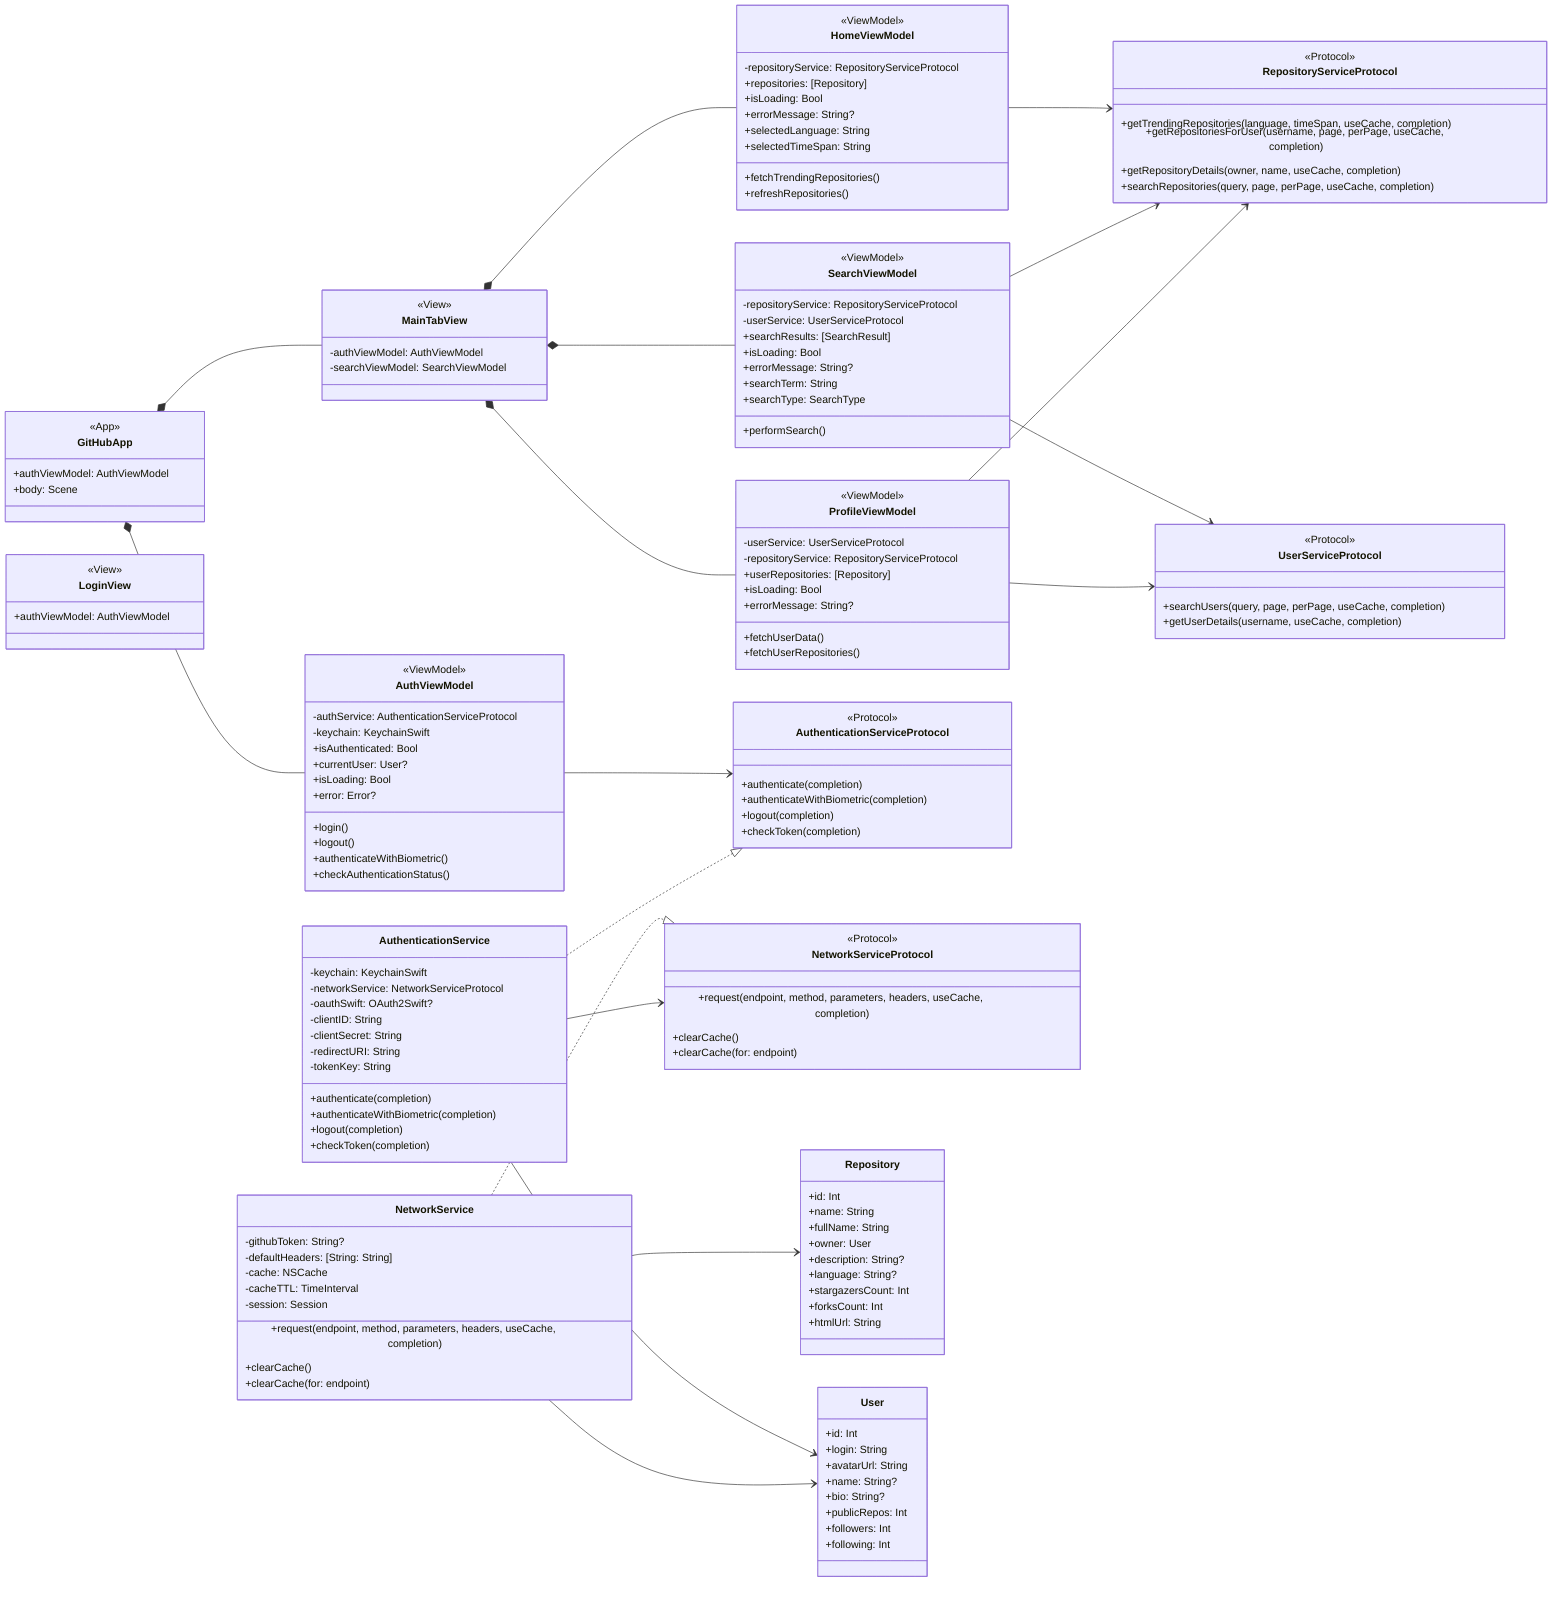 classDiagram
    direction LR

    %% 应用入口
    class GitHubApp {
        <<App>>
        +authViewModel: AuthViewModel
        +body: Scene
    }

    %% 视图模型
    class AuthViewModel {
        <<ViewModel>>
        -authService: AuthenticationServiceProtocol
        -keychain: KeychainSwift
        +isAuthenticated: Bool
        +currentUser: User?
        +isLoading: Bool
        +error: Error?
        +login()
        +logout()
        +authenticateWithBiometric()
        +checkAuthenticationStatus()
    }

    class HomeViewModel {
        <<ViewModel>>
        -repositoryService: RepositoryServiceProtocol
        +repositories: [Repository]
        +isLoading: Bool
        +errorMessage: String?
        +selectedLanguage: String
        +selectedTimeSpan: String
        +fetchTrendingRepositories()
        +refreshRepositories()
    }

    class SearchViewModel {
        <<ViewModel>>
        -repositoryService: RepositoryServiceProtocol
        -userService: UserServiceProtocol
        +searchResults: [SearchResult]
        +isLoading: Bool
        +errorMessage: String?
        +searchTerm: String
        +searchType: SearchType
        +performSearch()
    }

    class ProfileViewModel {
        <<ViewModel>>
        -userService: UserServiceProtocol
        -repositoryService: RepositoryServiceProtocol
        +userRepositories: [Repository]
        +isLoading: Bool
        +errorMessage: String?
        +fetchUserData()
        +fetchUserRepositories()
    }

    %% 服务接口
    class AuthenticationServiceProtocol {
        <<Protocol>>
        +authenticate(completion)
        +authenticateWithBiometric(completion)
        +logout(completion)
        +checkToken(completion)
    }

    class NetworkServiceProtocol {
        <<Protocol>>
        +request(endpoint, method, parameters, headers, useCache, completion)
        +clearCache()
        +clearCache(for: endpoint)
    }

    class RepositoryServiceProtocol {
        <<Protocol>>
        +getTrendingRepositories(language, timeSpan, useCache, completion)
        +getRepositoriesForUser(username, page, perPage, useCache, completion)
        +getRepositoryDetails(owner, name, useCache, completion)
        +searchRepositories(query, page, perPage, useCache, completion)
    }

    class UserServiceProtocol {
        <<Protocol>>
        +searchUsers(query, page, perPage, useCache, completion)
        +getUserDetails(username, useCache, completion)
    }

    %% 服务实现
    class AuthenticationService {
        -keychain: KeychainSwift
        -networkService: NetworkServiceProtocol
        -oauthSwift: OAuth2Swift?
        -clientID: String
        -clientSecret: String
        -redirectURI: String
        -tokenKey: String
        +authenticate(completion)
        +authenticateWithBiometric(completion)
        +logout(completion)
        +checkToken(completion)
    }

    class NetworkService {
        -githubToken: String?
        -defaultHeaders: [String: String]
        -cache: NSCache
        -cacheTTL: TimeInterval
        -session: Session
        +request(endpoint, method, parameters, headers, useCache, completion)
        +clearCache()
        +clearCache(for: endpoint)
    }

    %% 数据模型
    class Repository {
        +id: Int
        +name: String
        +fullName: String
        +owner: User
        +description: String?
        +language: String?
        +stargazersCount: Int
        +forksCount: Int
        +htmlUrl: String
    }

    class User {
        +id: Int
        +login: String
        +avatarUrl: String
        +name: String?
        +bio: String?
        +publicRepos: Int
        +followers: Int
        +following: Int
    }

    %% 视图
    class MainTabView {
        <<View>>
        -authViewModel: AuthViewModel
        -searchViewModel: SearchViewModel
    }

    class LoginView {
        <<View>>
        +authViewModel: AuthViewModel
    }

    %% 关系
    GitHubApp *-- AuthViewModel
    GitHubApp *-- MainTabView

    MainTabView *-- HomeViewModel
    MainTabView *-- SearchViewModel
    MainTabView *-- ProfileViewModel

    AuthViewModel --> AuthenticationServiceProtocol
    HomeViewModel --> RepositoryServiceProtocol
    SearchViewModel --> RepositoryServiceProtocol
    SearchViewModel --> UserServiceProtocol
    ProfileViewModel --> UserServiceProtocol
    ProfileViewModel --> RepositoryServiceProtocol

    AuthenticationService ..|> AuthenticationServiceProtocol
    NetworkService ..|> NetworkServiceProtocol
    
    AuthenticationService --> NetworkServiceProtocol
    
    AuthenticationService --> User
    NetworkService --> Repository
    NetworkService --> User